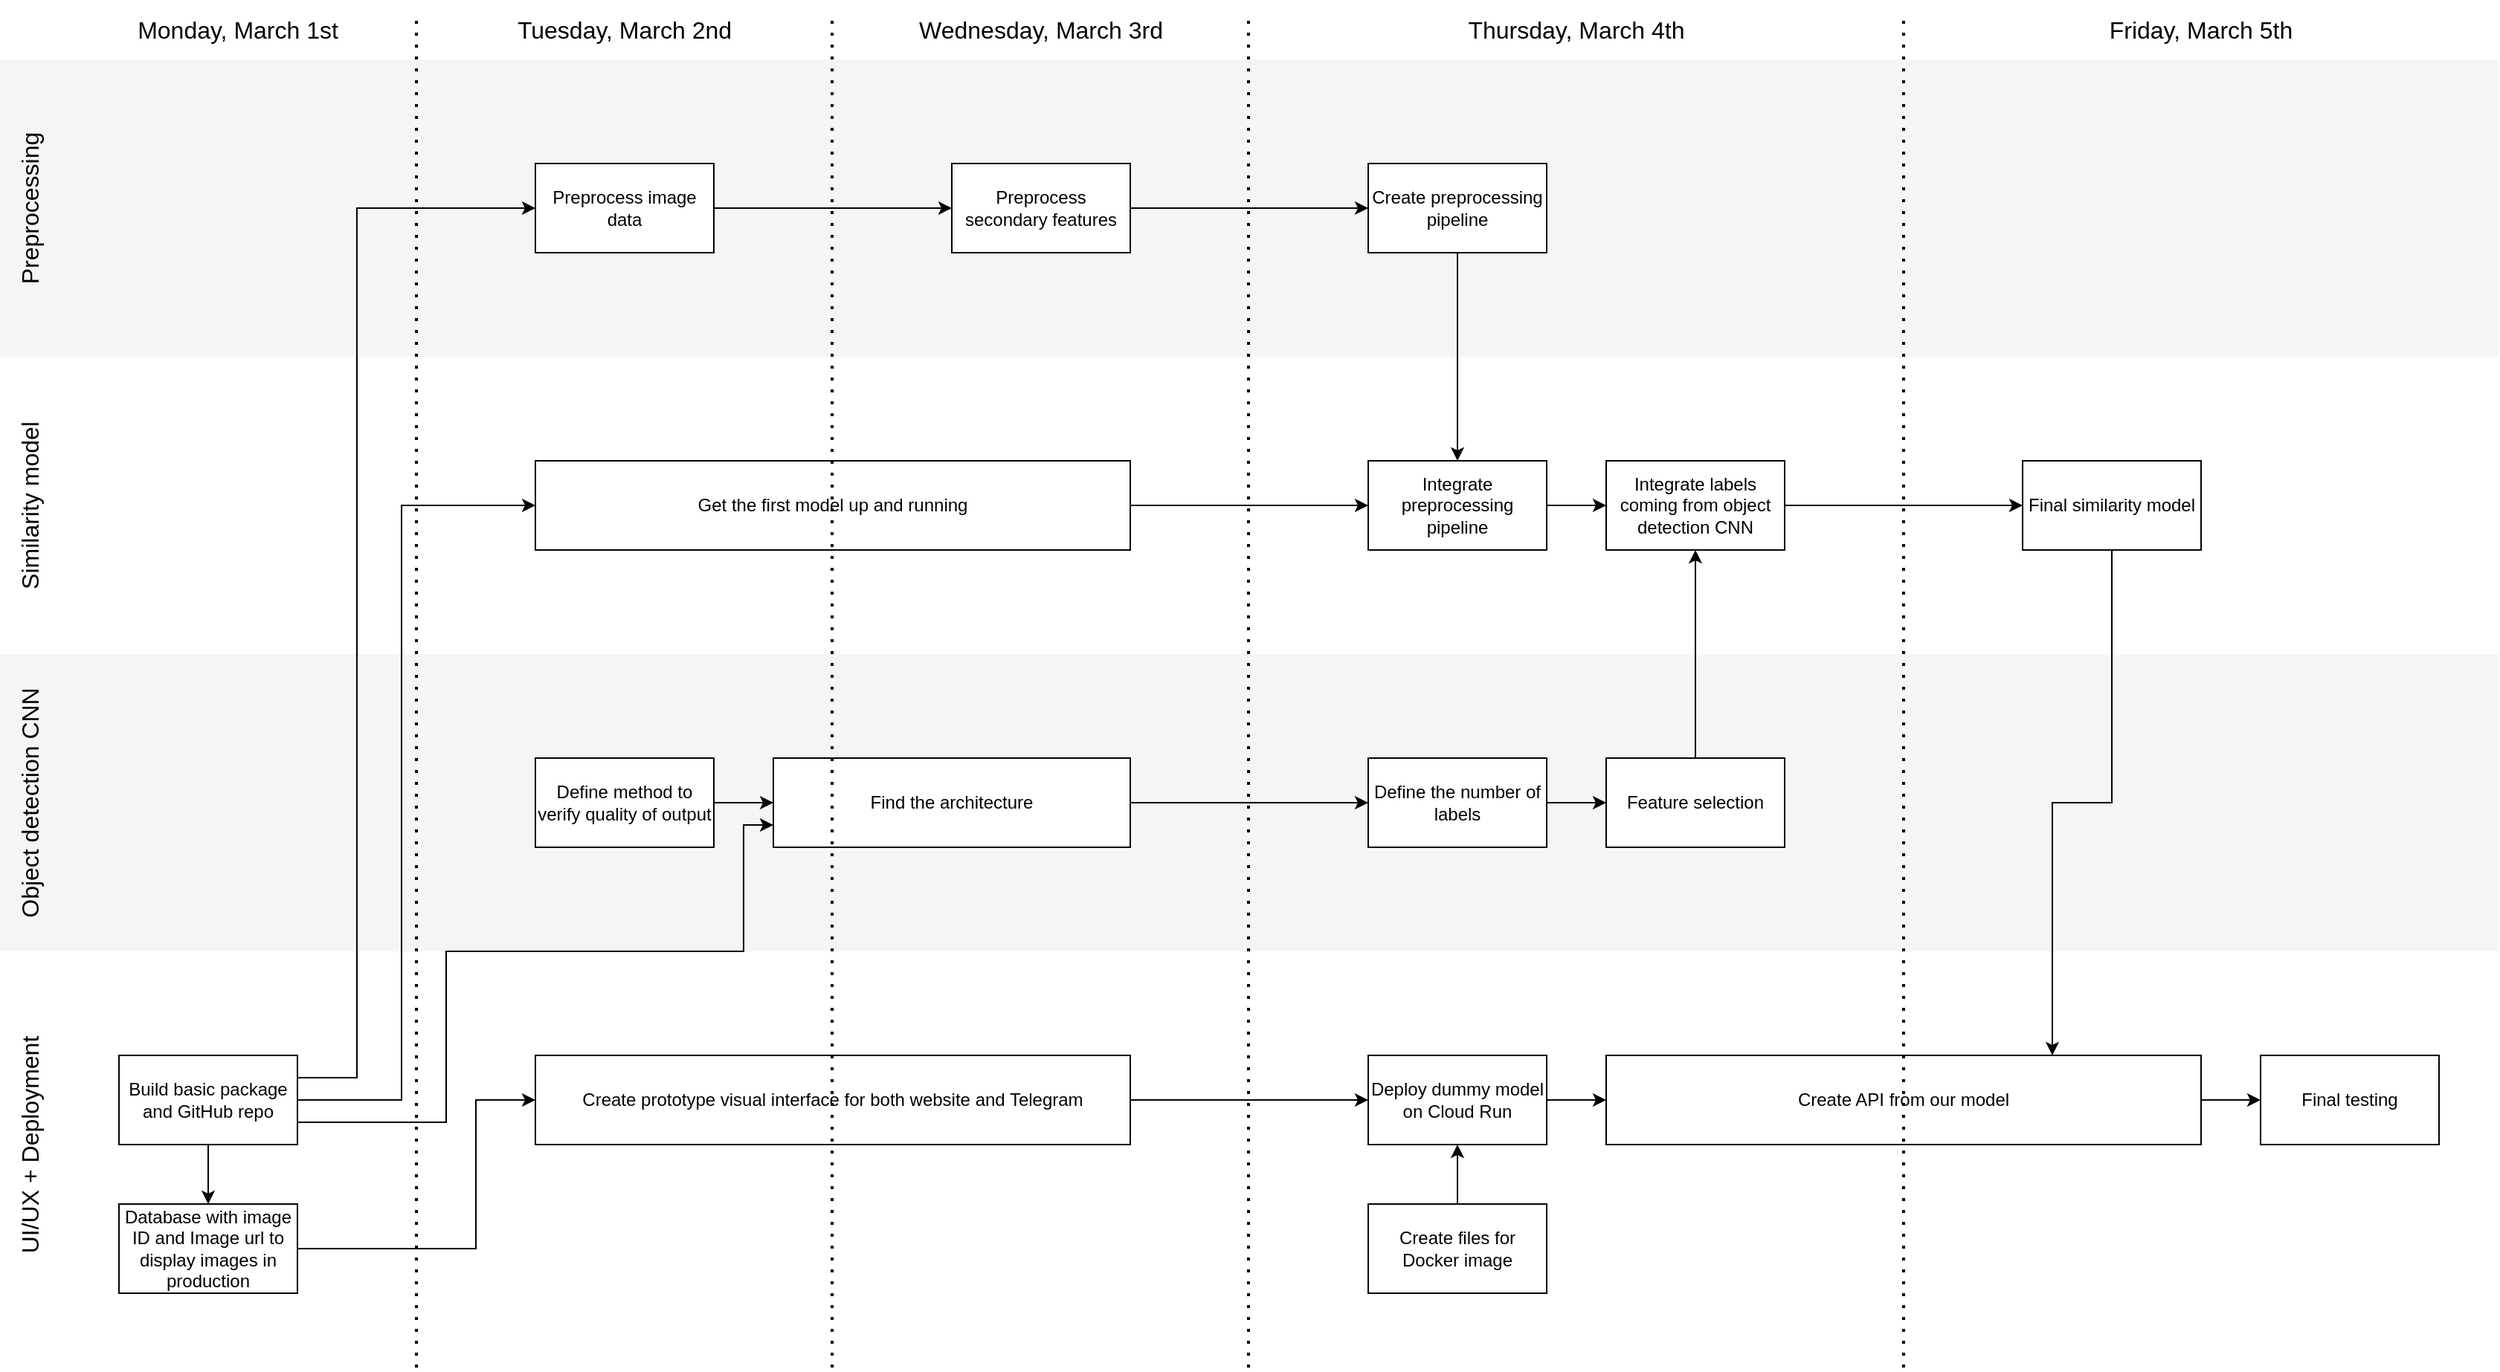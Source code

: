 <mxfile version="14.4.3" type="github">
  <diagram id="nk3jkbMKJ6bsF130eLUs" name="Page-1">
    <mxGraphModel dx="3361" dy="641" grid="0" gridSize="10" guides="1" tooltips="1" connect="1" arrows="1" fold="1" page="1" pageScale="1" pageWidth="850" pageHeight="1100" math="0" shadow="0">
      <root>
        <mxCell id="0" />
        <mxCell id="1" parent="0" />
        <mxCell id="1ROCvlm7I28-aJmoXn1c-86" value="" style="rounded=0;whiteSpace=wrap;html=1;fontColor=#333333;strokeColor=none;fillColor=#FFFFFF;" parent="1" vertex="1">
          <mxGeometry x="-1680" y="640" width="1680" height="260" as="geometry" />
        </mxCell>
        <mxCell id="1ROCvlm7I28-aJmoXn1c-85" value="" style="rounded=0;whiteSpace=wrap;html=1;fillColor=#f5f5f5;fontColor=#333333;strokeColor=none;" parent="1" vertex="1">
          <mxGeometry x="-1680" y="440" width="1680" height="200" as="geometry" />
        </mxCell>
        <mxCell id="1ROCvlm7I28-aJmoXn1c-84" value="" style="rounded=0;whiteSpace=wrap;html=1;fontColor=#333333;strokeColor=none;fillColor=#FFFFFF;" parent="1" vertex="1">
          <mxGeometry x="-1680" y="240" width="1680" height="200" as="geometry" />
        </mxCell>
        <mxCell id="1ROCvlm7I28-aJmoXn1c-83" value="" style="rounded=0;whiteSpace=wrap;html=1;fillColor=#f5f5f5;fontColor=#333333;strokeColor=none;" parent="1" vertex="1">
          <mxGeometry x="-1680" y="40" width="1680" height="200" as="geometry" />
        </mxCell>
        <mxCell id="1ROCvlm7I28-aJmoXn1c-78" style="edgeStyle=orthogonalEdgeStyle;rounded=0;orthogonalLoop=1;jettySize=auto;html=1;exitX=1;exitY=0.5;exitDx=0;exitDy=0;entryX=0;entryY=0.5;entryDx=0;entryDy=0;" parent="1" source="1ROCvlm7I28-aJmoXn1c-1" target="1ROCvlm7I28-aJmoXn1c-52" edge="1">
          <mxGeometry relative="1" as="geometry">
            <Array as="points">
              <mxPoint x="-1360" y="840" />
              <mxPoint x="-1360" y="740" />
            </Array>
          </mxGeometry>
        </mxCell>
        <mxCell id="1ROCvlm7I28-aJmoXn1c-1" value="Database with image ID and Image url to display images in production" style="rounded=0;whiteSpace=wrap;html=1;" parent="1" vertex="1">
          <mxGeometry x="-1600" y="810" width="120" height="60" as="geometry" />
        </mxCell>
        <mxCell id="1ROCvlm7I28-aJmoXn1c-28" style="edgeStyle=orthogonalEdgeStyle;rounded=0;orthogonalLoop=1;jettySize=auto;html=1;exitX=1;exitY=0.5;exitDx=0;exitDy=0;" parent="1" source="1ROCvlm7I28-aJmoXn1c-2" target="1ROCvlm7I28-aJmoXn1c-3" edge="1">
          <mxGeometry relative="1" as="geometry" />
        </mxCell>
        <mxCell id="1ROCvlm7I28-aJmoXn1c-2" value="Preprocess image data" style="rounded=0;whiteSpace=wrap;html=1;" parent="1" vertex="1">
          <mxGeometry x="-1320" y="110" width="120" height="60" as="geometry" />
        </mxCell>
        <mxCell id="1ROCvlm7I28-aJmoXn1c-29" style="edgeStyle=orthogonalEdgeStyle;rounded=0;orthogonalLoop=1;jettySize=auto;html=1;exitX=1;exitY=0.5;exitDx=0;exitDy=0;entryX=0;entryY=0.5;entryDx=0;entryDy=0;" parent="1" source="1ROCvlm7I28-aJmoXn1c-3" target="1ROCvlm7I28-aJmoXn1c-4" edge="1">
          <mxGeometry relative="1" as="geometry" />
        </mxCell>
        <mxCell id="1ROCvlm7I28-aJmoXn1c-3" value="Preprocess secondary features" style="rounded=0;whiteSpace=wrap;html=1;" parent="1" vertex="1">
          <mxGeometry x="-1040" y="110" width="120" height="60" as="geometry" />
        </mxCell>
        <mxCell id="1ROCvlm7I28-aJmoXn1c-66" style="edgeStyle=orthogonalEdgeStyle;rounded=0;orthogonalLoop=1;jettySize=auto;html=1;exitX=0.5;exitY=1;exitDx=0;exitDy=0;entryX=0.5;entryY=0;entryDx=0;entryDy=0;" parent="1" source="1ROCvlm7I28-aJmoXn1c-4" target="1ROCvlm7I28-aJmoXn1c-10" edge="1">
          <mxGeometry relative="1" as="geometry" />
        </mxCell>
        <mxCell id="1ROCvlm7I28-aJmoXn1c-4" value="Create preprocessing pipeline" style="rounded=0;whiteSpace=wrap;html=1;" parent="1" vertex="1">
          <mxGeometry x="-760" y="110" width="120" height="60" as="geometry" />
        </mxCell>
        <mxCell id="1ROCvlm7I28-aJmoXn1c-37" style="edgeStyle=orthogonalEdgeStyle;rounded=0;orthogonalLoop=1;jettySize=auto;html=1;exitX=1;exitY=0.5;exitDx=0;exitDy=0;entryX=0;entryY=0.5;entryDx=0;entryDy=0;" parent="1" source="1ROCvlm7I28-aJmoXn1c-5" target="1ROCvlm7I28-aJmoXn1c-6" edge="1">
          <mxGeometry relative="1" as="geometry" />
        </mxCell>
        <mxCell id="1ROCvlm7I28-aJmoXn1c-5" value="Define the number of labels" style="rounded=0;whiteSpace=wrap;html=1;" parent="1" vertex="1">
          <mxGeometry x="-760" y="510" width="120" height="60" as="geometry" />
        </mxCell>
        <mxCell id="1ROCvlm7I28-aJmoXn1c-69" style="edgeStyle=orthogonalEdgeStyle;rounded=0;orthogonalLoop=1;jettySize=auto;html=1;exitX=0.5;exitY=0;exitDx=0;exitDy=0;entryX=0.5;entryY=1;entryDx=0;entryDy=0;" parent="1" source="1ROCvlm7I28-aJmoXn1c-6" target="1ROCvlm7I28-aJmoXn1c-11" edge="1">
          <mxGeometry relative="1" as="geometry" />
        </mxCell>
        <mxCell id="1ROCvlm7I28-aJmoXn1c-6" value="Feature selection" style="rounded=0;whiteSpace=wrap;html=1;" parent="1" vertex="1">
          <mxGeometry x="-600" y="510" width="120" height="60" as="geometry" />
        </mxCell>
        <mxCell id="1ROCvlm7I28-aJmoXn1c-68" style="edgeStyle=orthogonalEdgeStyle;rounded=0;orthogonalLoop=1;jettySize=auto;html=1;exitX=1;exitY=0.5;exitDx=0;exitDy=0;entryX=0;entryY=0.5;entryDx=0;entryDy=0;" parent="1" source="1ROCvlm7I28-aJmoXn1c-7" target="1ROCvlm7I28-aJmoXn1c-5" edge="1">
          <mxGeometry relative="1" as="geometry" />
        </mxCell>
        <mxCell id="1ROCvlm7I28-aJmoXn1c-7" value="Find the architecture" style="rounded=0;whiteSpace=wrap;html=1;" parent="1" vertex="1">
          <mxGeometry x="-1160" y="510" width="240" height="60" as="geometry" />
        </mxCell>
        <mxCell id="1ROCvlm7I28-aJmoXn1c-63" style="edgeStyle=orthogonalEdgeStyle;rounded=0;orthogonalLoop=1;jettySize=auto;html=1;exitX=1;exitY=0.5;exitDx=0;exitDy=0;entryX=0;entryY=0.5;entryDx=0;entryDy=0;" parent="1" source="1ROCvlm7I28-aJmoXn1c-8" target="1ROCvlm7I28-aJmoXn1c-7" edge="1">
          <mxGeometry relative="1" as="geometry" />
        </mxCell>
        <mxCell id="1ROCvlm7I28-aJmoXn1c-8" value="Define method to verify quality of output" style="rounded=0;whiteSpace=wrap;html=1;" parent="1" vertex="1">
          <mxGeometry x="-1320" y="510" width="120" height="60" as="geometry" />
        </mxCell>
        <mxCell id="1ROCvlm7I28-aJmoXn1c-67" style="edgeStyle=orthogonalEdgeStyle;rounded=0;orthogonalLoop=1;jettySize=auto;html=1;exitX=1;exitY=0.5;exitDx=0;exitDy=0;entryX=0;entryY=0.5;entryDx=0;entryDy=0;" parent="1" source="1ROCvlm7I28-aJmoXn1c-9" target="1ROCvlm7I28-aJmoXn1c-10" edge="1">
          <mxGeometry relative="1" as="geometry" />
        </mxCell>
        <mxCell id="1ROCvlm7I28-aJmoXn1c-9" value="Get the first model up and running" style="rounded=0;whiteSpace=wrap;html=1;" parent="1" vertex="1">
          <mxGeometry x="-1320" y="310" width="400" height="60" as="geometry" />
        </mxCell>
        <mxCell id="1ROCvlm7I28-aJmoXn1c-10" value="Integrate preprocessing pipeline" style="rounded=0;whiteSpace=wrap;html=1;" parent="1" vertex="1">
          <mxGeometry x="-760" y="310" width="120" height="60" as="geometry" />
        </mxCell>
        <mxCell id="1ROCvlm7I28-aJmoXn1c-48" style="edgeStyle=orthogonalEdgeStyle;rounded=0;orthogonalLoop=1;jettySize=auto;html=1;exitX=0.5;exitY=1;exitDx=0;exitDy=0;entryX=0.5;entryY=0;entryDx=0;entryDy=0;" parent="1" source="1ROCvlm7I28-aJmoXn1c-13" target="1ROCvlm7I28-aJmoXn1c-1" edge="1">
          <mxGeometry relative="1" as="geometry" />
        </mxCell>
        <mxCell id="1ROCvlm7I28-aJmoXn1c-49" style="edgeStyle=orthogonalEdgeStyle;rounded=0;orthogonalLoop=1;jettySize=auto;html=1;exitX=1;exitY=0.25;exitDx=0;exitDy=0;entryX=0;entryY=0.5;entryDx=0;entryDy=0;" parent="1" source="1ROCvlm7I28-aJmoXn1c-13" target="1ROCvlm7I28-aJmoXn1c-2" edge="1">
          <mxGeometry relative="1" as="geometry">
            <Array as="points">
              <mxPoint x="-1440" y="725" />
              <mxPoint x="-1440" y="140" />
            </Array>
          </mxGeometry>
        </mxCell>
        <mxCell id="1ROCvlm7I28-aJmoXn1c-55" style="edgeStyle=orthogonalEdgeStyle;rounded=0;orthogonalLoop=1;jettySize=auto;html=1;exitX=1;exitY=0.5;exitDx=0;exitDy=0;entryX=0;entryY=0.5;entryDx=0;entryDy=0;" parent="1" source="1ROCvlm7I28-aJmoXn1c-13" target="1ROCvlm7I28-aJmoXn1c-9" edge="1">
          <mxGeometry relative="1" as="geometry">
            <Array as="points">
              <mxPoint x="-1410" y="740" />
              <mxPoint x="-1410" y="340" />
            </Array>
          </mxGeometry>
        </mxCell>
        <mxCell id="1ROCvlm7I28-aJmoXn1c-81" style="edgeStyle=orthogonalEdgeStyle;rounded=0;orthogonalLoop=1;jettySize=auto;html=1;exitX=1;exitY=0.75;exitDx=0;exitDy=0;entryX=0;entryY=0.75;entryDx=0;entryDy=0;" parent="1" source="1ROCvlm7I28-aJmoXn1c-13" target="1ROCvlm7I28-aJmoXn1c-7" edge="1">
          <mxGeometry relative="1" as="geometry">
            <Array as="points">
              <mxPoint x="-1380" y="755" />
              <mxPoint x="-1380" y="640" />
              <mxPoint x="-1180" y="640" />
              <mxPoint x="-1180" y="555" />
            </Array>
          </mxGeometry>
        </mxCell>
        <mxCell id="1ROCvlm7I28-aJmoXn1c-13" value="Build basic package and GitHub repo" style="rounded=0;whiteSpace=wrap;html=1;" parent="1" vertex="1">
          <mxGeometry x="-1600" y="710" width="120" height="60" as="geometry" />
        </mxCell>
        <mxCell id="1ROCvlm7I28-aJmoXn1c-77" style="edgeStyle=orthogonalEdgeStyle;rounded=0;orthogonalLoop=1;jettySize=auto;html=1;exitX=1;exitY=0.5;exitDx=0;exitDy=0;entryX=0;entryY=0.5;entryDx=0;entryDy=0;" parent="1" source="1ROCvlm7I28-aJmoXn1c-15" target="1ROCvlm7I28-aJmoXn1c-75" edge="1">
          <mxGeometry relative="1" as="geometry" />
        </mxCell>
        <mxCell id="1ROCvlm7I28-aJmoXn1c-15" value="Deploy dummy model on Cloud Run" style="rounded=0;whiteSpace=wrap;html=1;" parent="1" vertex="1">
          <mxGeometry x="-760" y="710" width="120" height="60" as="geometry" />
        </mxCell>
        <mxCell id="1ROCvlm7I28-aJmoXn1c-46" style="edgeStyle=orthogonalEdgeStyle;rounded=0;orthogonalLoop=1;jettySize=auto;html=1;exitX=1;exitY=0.5;exitDx=0;exitDy=0;entryX=0;entryY=0.5;entryDx=0;entryDy=0;" parent="1" source="1ROCvlm7I28-aJmoXn1c-75" target="1ROCvlm7I28-aJmoXn1c-17" edge="1">
          <mxGeometry relative="1" as="geometry">
            <mxPoint x="-200" y="740" as="sourcePoint" />
          </mxGeometry>
        </mxCell>
        <mxCell id="1ROCvlm7I28-aJmoXn1c-17" value="Final testing" style="rounded=0;whiteSpace=wrap;html=1;" parent="1" vertex="1">
          <mxGeometry x="-160" y="710" width="120" height="60" as="geometry" />
        </mxCell>
        <mxCell id="1ROCvlm7I28-aJmoXn1c-79" style="edgeStyle=orthogonalEdgeStyle;rounded=0;orthogonalLoop=1;jettySize=auto;html=1;exitX=0.5;exitY=0;exitDx=0;exitDy=0;entryX=0.5;entryY=1;entryDx=0;entryDy=0;" parent="1" source="1ROCvlm7I28-aJmoXn1c-22" target="1ROCvlm7I28-aJmoXn1c-15" edge="1">
          <mxGeometry relative="1" as="geometry" />
        </mxCell>
        <mxCell id="1ROCvlm7I28-aJmoXn1c-22" value="Create files for Docker image" style="rounded=0;whiteSpace=wrap;html=1;" parent="1" vertex="1">
          <mxGeometry x="-760" y="810" width="120" height="60" as="geometry" />
        </mxCell>
        <mxCell id="1ROCvlm7I28-aJmoXn1c-80" style="edgeStyle=orthogonalEdgeStyle;rounded=0;orthogonalLoop=1;jettySize=auto;html=1;exitX=0.5;exitY=1;exitDx=0;exitDy=0;entryX=0.75;entryY=0;entryDx=0;entryDy=0;" parent="1" source="1ROCvlm7I28-aJmoXn1c-39" target="1ROCvlm7I28-aJmoXn1c-75" edge="1">
          <mxGeometry relative="1" as="geometry" />
        </mxCell>
        <mxCell id="1ROCvlm7I28-aJmoXn1c-39" value="Final similarity model" style="rounded=0;whiteSpace=wrap;html=1;" parent="1" vertex="1">
          <mxGeometry x="-320" y="310" width="120" height="60" as="geometry" />
        </mxCell>
        <mxCell id="E7OMa5HZwgk9ja3W4lMb-1" style="edgeStyle=orthogonalEdgeStyle;rounded=0;orthogonalLoop=1;jettySize=auto;html=1;exitX=1;exitY=0.5;exitDx=0;exitDy=0;entryX=0;entryY=0.5;entryDx=0;entryDy=0;" edge="1" parent="1" source="1ROCvlm7I28-aJmoXn1c-52" target="1ROCvlm7I28-aJmoXn1c-15">
          <mxGeometry relative="1" as="geometry" />
        </mxCell>
        <mxCell id="1ROCvlm7I28-aJmoXn1c-52" value="Create prototype visual interface for both website and Telegram" style="rounded=0;whiteSpace=wrap;html=1;" parent="1" vertex="1">
          <mxGeometry x="-1320" y="710" width="400" height="60" as="geometry" />
        </mxCell>
        <mxCell id="1ROCvlm7I28-aJmoXn1c-57" style="edgeStyle=orthogonalEdgeStyle;rounded=0;orthogonalLoop=1;jettySize=auto;html=1;exitX=1;exitY=0.5;exitDx=0;exitDy=0;entryX=0;entryY=0.5;entryDx=0;entryDy=0;" parent="1" source="1ROCvlm7I28-aJmoXn1c-11" target="1ROCvlm7I28-aJmoXn1c-39" edge="1">
          <mxGeometry relative="1" as="geometry" />
        </mxCell>
        <mxCell id="1ROCvlm7I28-aJmoXn1c-11" value="Integrate labels coming from object detection CNN" style="rounded=0;whiteSpace=wrap;html=1;" parent="1" vertex="1">
          <mxGeometry x="-600" y="310" width="120" height="60" as="geometry" />
        </mxCell>
        <mxCell id="1ROCvlm7I28-aJmoXn1c-56" style="edgeStyle=orthogonalEdgeStyle;rounded=0;orthogonalLoop=1;jettySize=auto;html=1;exitX=1;exitY=0.5;exitDx=0;exitDy=0;entryX=0;entryY=0.5;entryDx=0;entryDy=0;" parent="1" source="1ROCvlm7I28-aJmoXn1c-10" target="1ROCvlm7I28-aJmoXn1c-11" edge="1">
          <mxGeometry relative="1" as="geometry">
            <mxPoint x="-390" y="330" as="sourcePoint" />
            <mxPoint x="60" y="340" as="targetPoint" />
          </mxGeometry>
        </mxCell>
        <mxCell id="1ROCvlm7I28-aJmoXn1c-75" value="Create API from our model" style="rounded=0;whiteSpace=wrap;html=1;" parent="1" vertex="1">
          <mxGeometry x="-600" y="710" width="400" height="60" as="geometry" />
        </mxCell>
        <mxCell id="1ROCvlm7I28-aJmoXn1c-87" value="UI/UX + Deployment" style="text;html=1;strokeColor=none;fillColor=none;align=center;verticalAlign=middle;whiteSpace=wrap;rounded=0;rotation=-90;fontSize=16;" parent="1" vertex="1">
          <mxGeometry x="-1790" y="750" width="260" height="40" as="geometry" />
        </mxCell>
        <mxCell id="1ROCvlm7I28-aJmoXn1c-88" value="Object detection CNN" style="text;html=1;strokeColor=none;fillColor=none;align=center;verticalAlign=middle;whiteSpace=wrap;rounded=0;rotation=-90;fontSize=16;" parent="1" vertex="1">
          <mxGeometry x="-1760" y="520" width="200" height="40" as="geometry" />
        </mxCell>
        <mxCell id="1ROCvlm7I28-aJmoXn1c-89" value="Similarity model" style="text;html=1;strokeColor=none;fillColor=none;align=center;verticalAlign=middle;whiteSpace=wrap;rounded=0;rotation=-90;fontSize=16;" parent="1" vertex="1">
          <mxGeometry x="-1760" y="320" width="200" height="40" as="geometry" />
        </mxCell>
        <mxCell id="1ROCvlm7I28-aJmoXn1c-90" value="Preprocessing" style="text;html=1;strokeColor=none;fillColor=none;align=center;verticalAlign=middle;whiteSpace=wrap;rounded=0;rotation=-90;fontSize=16;" parent="1" vertex="1">
          <mxGeometry x="-1760" y="120" width="200" height="40" as="geometry" />
        </mxCell>
        <mxCell id="1ROCvlm7I28-aJmoXn1c-91" value="Tuesday, March 2nd" style="text;html=1;strokeColor=none;fillColor=none;align=center;verticalAlign=middle;whiteSpace=wrap;rounded=0;rotation=0;fontSize=16;" parent="1" vertex="1">
          <mxGeometry x="-1400" width="280" height="40" as="geometry" />
        </mxCell>
        <mxCell id="1ROCvlm7I28-aJmoXn1c-92" value="Monday, March 1st" style="text;html=1;strokeColor=none;fillColor=none;align=center;verticalAlign=middle;whiteSpace=wrap;rounded=0;rotation=0;fontSize=16;" parent="1" vertex="1">
          <mxGeometry x="-1640" width="240" height="40" as="geometry" />
        </mxCell>
        <mxCell id="1ROCvlm7I28-aJmoXn1c-93" value="Wednesday, March 3rd" style="text;html=1;strokeColor=none;fillColor=none;align=center;verticalAlign=middle;whiteSpace=wrap;rounded=0;rotation=0;fontSize=16;" parent="1" vertex="1">
          <mxGeometry x="-1120" width="280" height="40" as="geometry" />
        </mxCell>
        <mxCell id="1ROCvlm7I28-aJmoXn1c-94" value="Thursday, March 4th" style="text;html=1;strokeColor=none;fillColor=none;align=center;verticalAlign=middle;whiteSpace=wrap;rounded=0;rotation=0;fontSize=16;" parent="1" vertex="1">
          <mxGeometry x="-840" width="440" height="40" as="geometry" />
        </mxCell>
        <mxCell id="1ROCvlm7I28-aJmoXn1c-95" value="Friday, March 5th" style="text;html=1;strokeColor=none;fillColor=none;align=center;verticalAlign=middle;whiteSpace=wrap;rounded=0;rotation=0;fontSize=16;" parent="1" vertex="1">
          <mxGeometry x="-400" width="400" height="40" as="geometry" />
        </mxCell>
        <mxCell id="1ROCvlm7I28-aJmoXn1c-96" value="" style="endArrow=none;dashed=1;html=1;dashPattern=1 3;strokeWidth=2;fontSize=16;entryX=1;entryY=0.25;entryDx=0;entryDy=0;" parent="1" target="1ROCvlm7I28-aJmoXn1c-92" edge="1">
          <mxGeometry width="50" height="50" relative="1" as="geometry">
            <mxPoint x="-1400" y="920" as="sourcePoint" />
            <mxPoint x="-1400" y="30" as="targetPoint" />
          </mxGeometry>
        </mxCell>
        <mxCell id="1ROCvlm7I28-aJmoXn1c-97" value="" style="endArrow=none;dashed=1;html=1;dashPattern=1 3;strokeWidth=2;fontSize=16;entryX=1;entryY=0.25;entryDx=0;entryDy=0;" parent="1" edge="1">
          <mxGeometry width="50" height="50" relative="1" as="geometry">
            <mxPoint x="-1120.5" y="920" as="sourcePoint" />
            <mxPoint x="-1120.5" y="10" as="targetPoint" />
          </mxGeometry>
        </mxCell>
        <mxCell id="1ROCvlm7I28-aJmoXn1c-98" value="" style="endArrow=none;dashed=1;html=1;dashPattern=1 3;strokeWidth=2;fontSize=16;entryX=1;entryY=0.25;entryDx=0;entryDy=0;" parent="1" edge="1">
          <mxGeometry width="50" height="50" relative="1" as="geometry">
            <mxPoint x="-840.5" y="920" as="sourcePoint" />
            <mxPoint x="-840.5" y="10" as="targetPoint" />
          </mxGeometry>
        </mxCell>
        <mxCell id="1ROCvlm7I28-aJmoXn1c-99" value="" style="endArrow=none;dashed=1;html=1;dashPattern=1 3;strokeWidth=2;fontSize=16;entryX=1;entryY=0.25;entryDx=0;entryDy=0;" parent="1" edge="1">
          <mxGeometry width="50" height="50" relative="1" as="geometry">
            <mxPoint x="-400" y="920" as="sourcePoint" />
            <mxPoint x="-400" y="10" as="targetPoint" />
          </mxGeometry>
        </mxCell>
      </root>
    </mxGraphModel>
  </diagram>
</mxfile>
